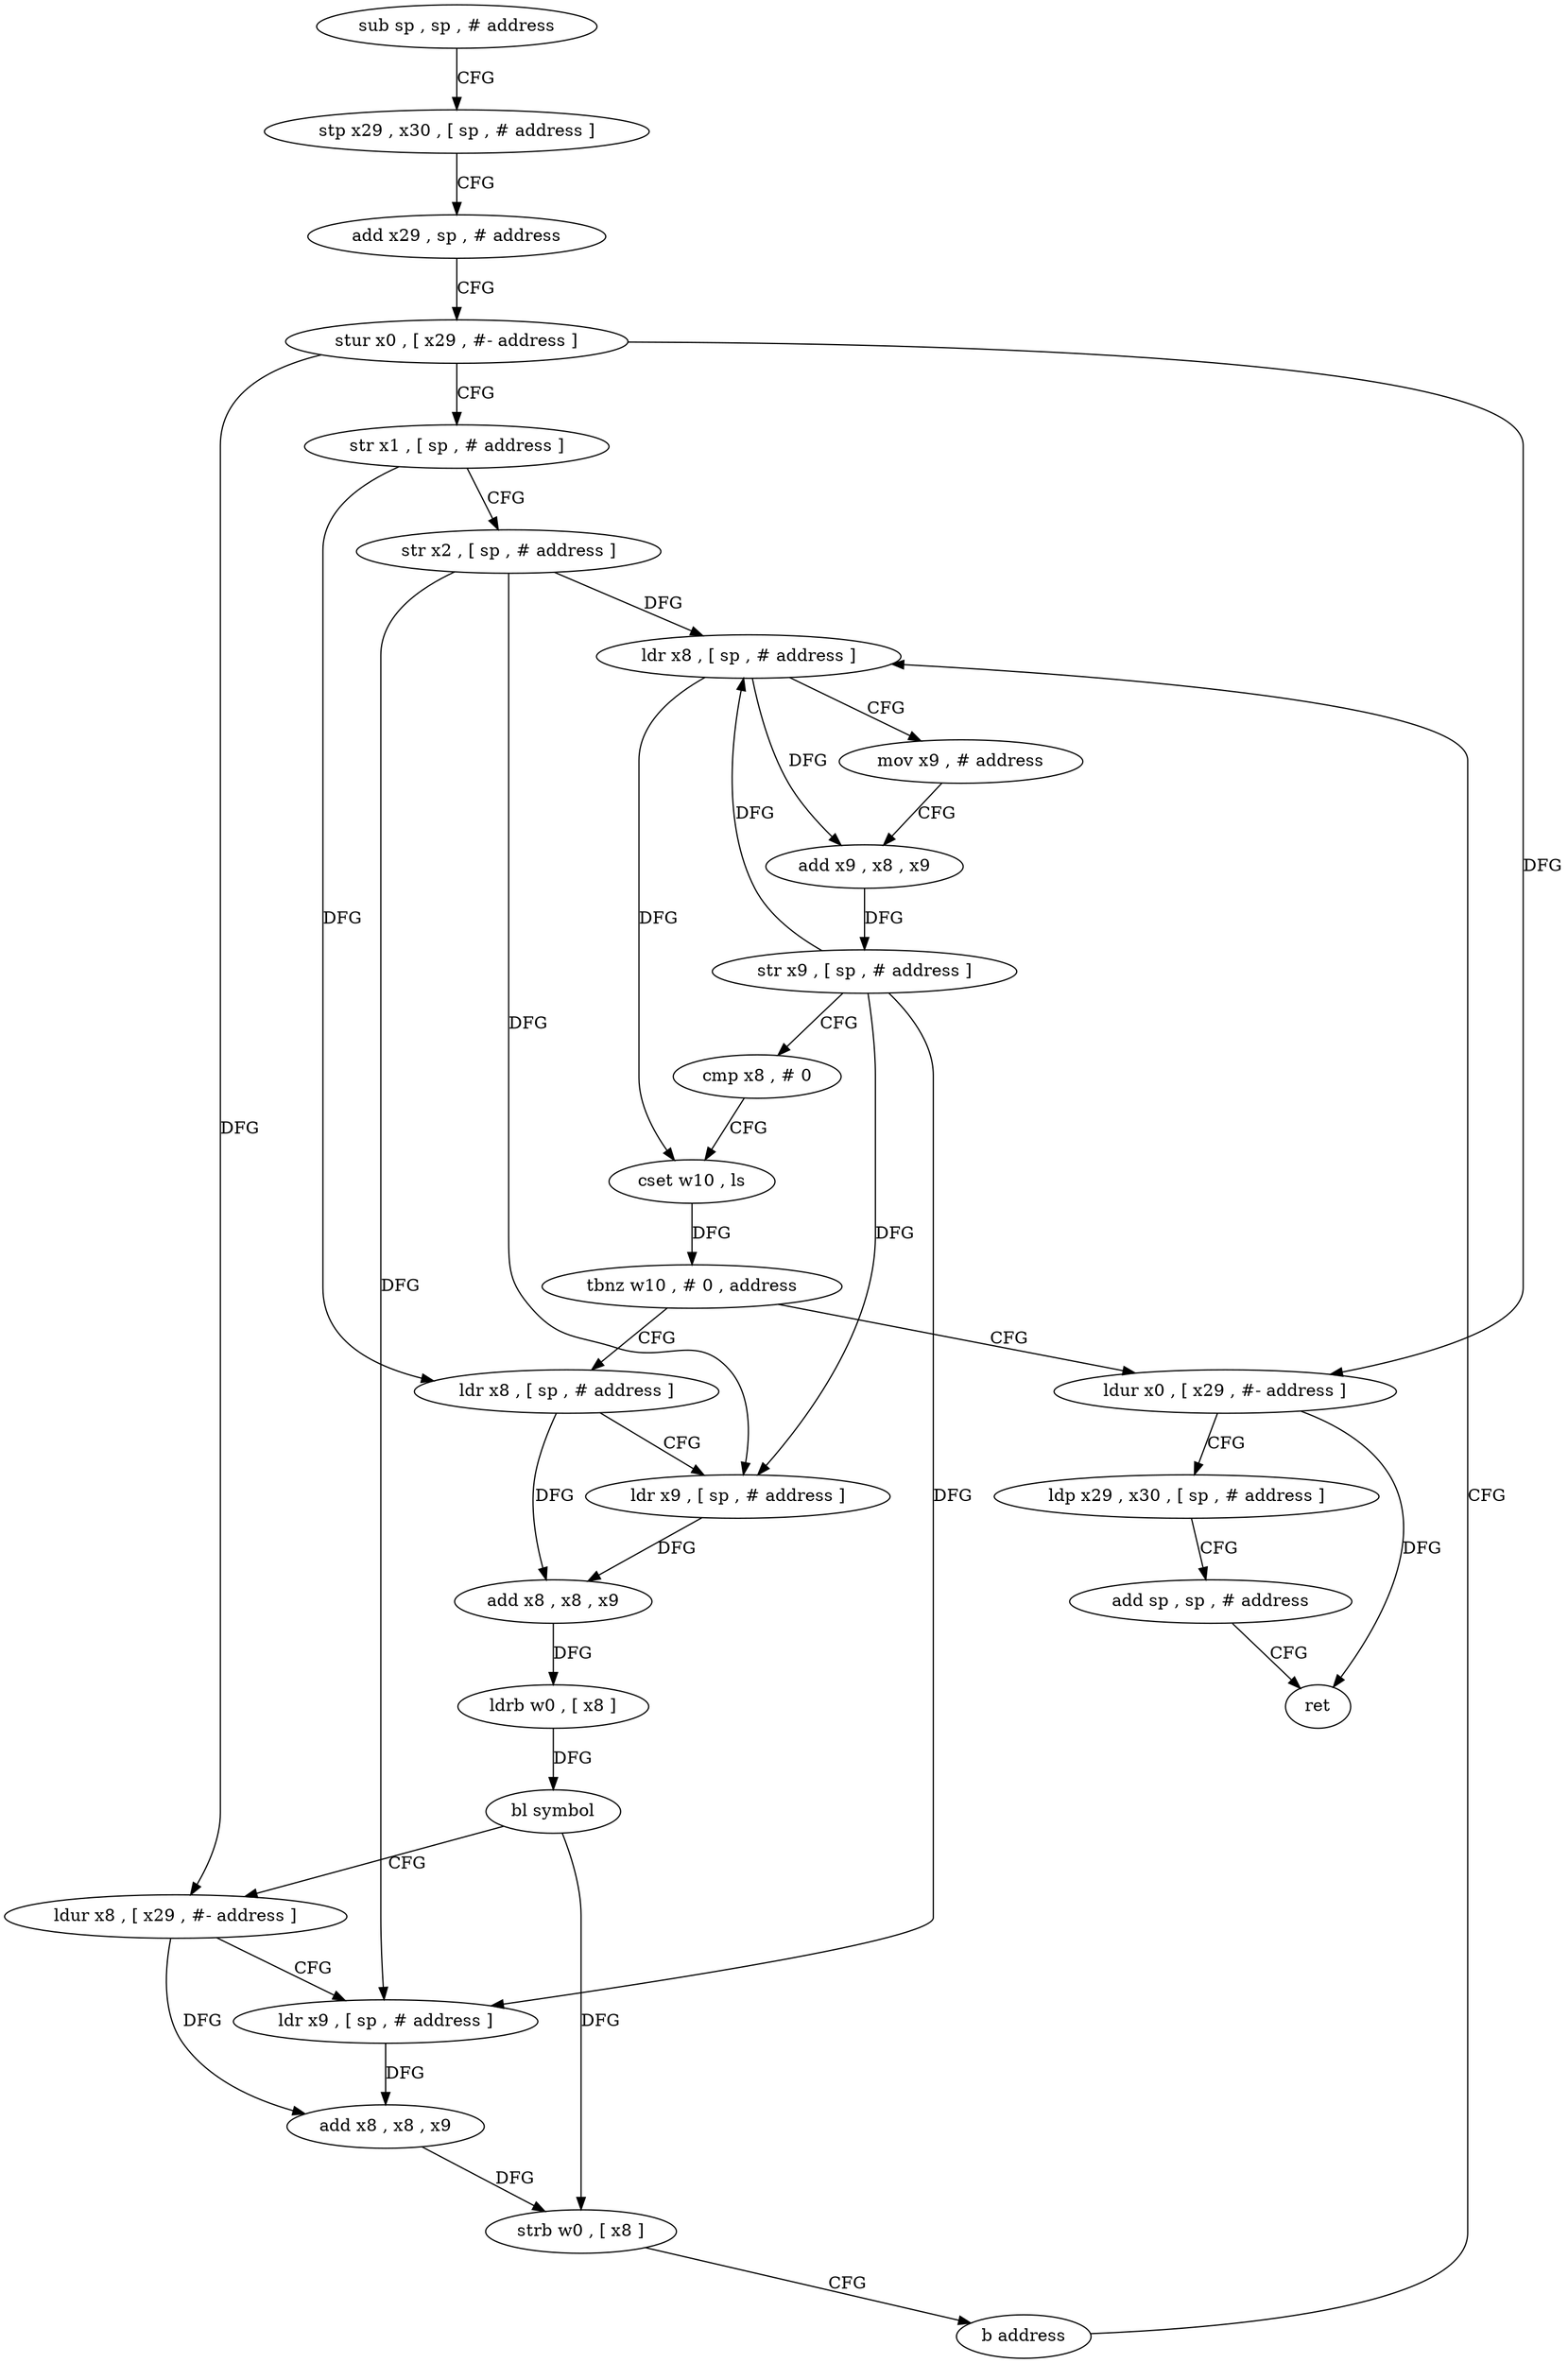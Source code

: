 digraph "func" {
"4307428" [label = "sub sp , sp , # address" ]
"4307432" [label = "stp x29 , x30 , [ sp , # address ]" ]
"4307436" [label = "add x29 , sp , # address" ]
"4307440" [label = "stur x0 , [ x29 , #- address ]" ]
"4307444" [label = "str x1 , [ sp , # address ]" ]
"4307448" [label = "str x2 , [ sp , # address ]" ]
"4307452" [label = "ldr x8 , [ sp , # address ]" ]
"4307520" [label = "ldur x0 , [ x29 , #- address ]" ]
"4307524" [label = "ldp x29 , x30 , [ sp , # address ]" ]
"4307528" [label = "add sp , sp , # address" ]
"4307532" [label = "ret" ]
"4307480" [label = "ldr x8 , [ sp , # address ]" ]
"4307484" [label = "ldr x9 , [ sp , # address ]" ]
"4307488" [label = "add x8 , x8 , x9" ]
"4307492" [label = "ldrb w0 , [ x8 ]" ]
"4307496" [label = "bl symbol" ]
"4307500" [label = "ldur x8 , [ x29 , #- address ]" ]
"4307504" [label = "ldr x9 , [ sp , # address ]" ]
"4307508" [label = "add x8 , x8 , x9" ]
"4307512" [label = "strb w0 , [ x8 ]" ]
"4307516" [label = "b address" ]
"4307456" [label = "mov x9 , # address" ]
"4307460" [label = "add x9 , x8 , x9" ]
"4307464" [label = "str x9 , [ sp , # address ]" ]
"4307468" [label = "cmp x8 , # 0" ]
"4307472" [label = "cset w10 , ls" ]
"4307476" [label = "tbnz w10 , # 0 , address" ]
"4307428" -> "4307432" [ label = "CFG" ]
"4307432" -> "4307436" [ label = "CFG" ]
"4307436" -> "4307440" [ label = "CFG" ]
"4307440" -> "4307444" [ label = "CFG" ]
"4307440" -> "4307520" [ label = "DFG" ]
"4307440" -> "4307500" [ label = "DFG" ]
"4307444" -> "4307448" [ label = "CFG" ]
"4307444" -> "4307480" [ label = "DFG" ]
"4307448" -> "4307452" [ label = "DFG" ]
"4307448" -> "4307484" [ label = "DFG" ]
"4307448" -> "4307504" [ label = "DFG" ]
"4307452" -> "4307456" [ label = "CFG" ]
"4307452" -> "4307460" [ label = "DFG" ]
"4307452" -> "4307472" [ label = "DFG" ]
"4307520" -> "4307524" [ label = "CFG" ]
"4307520" -> "4307532" [ label = "DFG" ]
"4307524" -> "4307528" [ label = "CFG" ]
"4307528" -> "4307532" [ label = "CFG" ]
"4307480" -> "4307484" [ label = "CFG" ]
"4307480" -> "4307488" [ label = "DFG" ]
"4307484" -> "4307488" [ label = "DFG" ]
"4307488" -> "4307492" [ label = "DFG" ]
"4307492" -> "4307496" [ label = "DFG" ]
"4307496" -> "4307500" [ label = "CFG" ]
"4307496" -> "4307512" [ label = "DFG" ]
"4307500" -> "4307504" [ label = "CFG" ]
"4307500" -> "4307508" [ label = "DFG" ]
"4307504" -> "4307508" [ label = "DFG" ]
"4307508" -> "4307512" [ label = "DFG" ]
"4307512" -> "4307516" [ label = "CFG" ]
"4307516" -> "4307452" [ label = "CFG" ]
"4307456" -> "4307460" [ label = "CFG" ]
"4307460" -> "4307464" [ label = "DFG" ]
"4307464" -> "4307468" [ label = "CFG" ]
"4307464" -> "4307452" [ label = "DFG" ]
"4307464" -> "4307484" [ label = "DFG" ]
"4307464" -> "4307504" [ label = "DFG" ]
"4307468" -> "4307472" [ label = "CFG" ]
"4307472" -> "4307476" [ label = "DFG" ]
"4307476" -> "4307520" [ label = "CFG" ]
"4307476" -> "4307480" [ label = "CFG" ]
}
